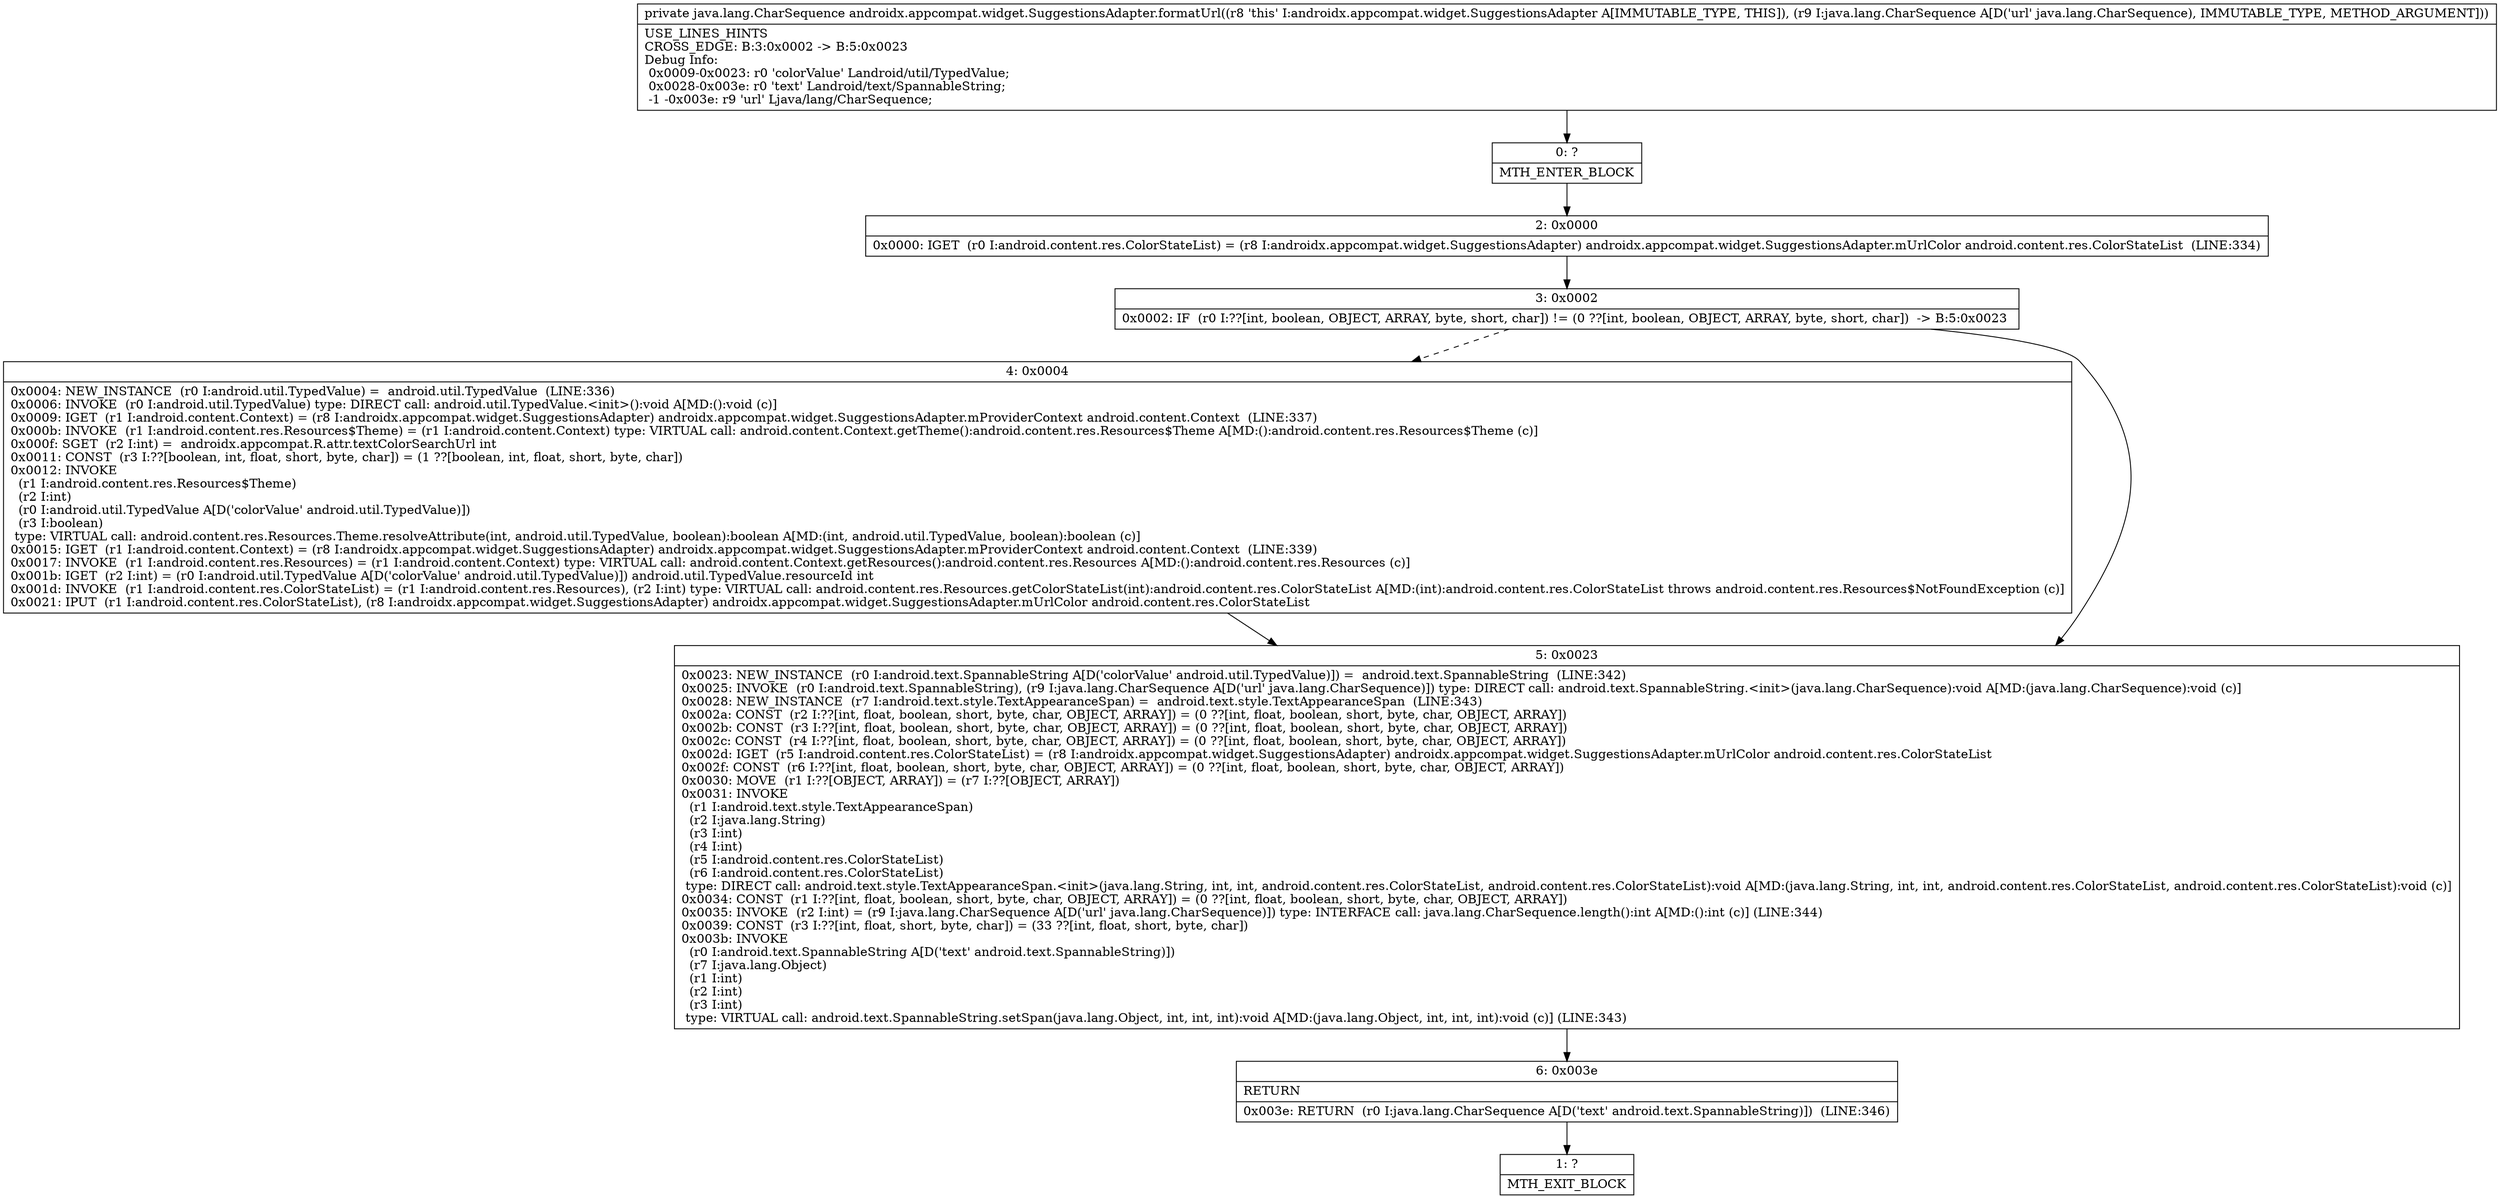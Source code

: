 digraph "CFG forandroidx.appcompat.widget.SuggestionsAdapter.formatUrl(Ljava\/lang\/CharSequence;)Ljava\/lang\/CharSequence;" {
Node_0 [shape=record,label="{0\:\ ?|MTH_ENTER_BLOCK\l}"];
Node_2 [shape=record,label="{2\:\ 0x0000|0x0000: IGET  (r0 I:android.content.res.ColorStateList) = (r8 I:androidx.appcompat.widget.SuggestionsAdapter) androidx.appcompat.widget.SuggestionsAdapter.mUrlColor android.content.res.ColorStateList  (LINE:334)\l}"];
Node_3 [shape=record,label="{3\:\ 0x0002|0x0002: IF  (r0 I:??[int, boolean, OBJECT, ARRAY, byte, short, char]) != (0 ??[int, boolean, OBJECT, ARRAY, byte, short, char])  \-\> B:5:0x0023 \l}"];
Node_4 [shape=record,label="{4\:\ 0x0004|0x0004: NEW_INSTANCE  (r0 I:android.util.TypedValue) =  android.util.TypedValue  (LINE:336)\l0x0006: INVOKE  (r0 I:android.util.TypedValue) type: DIRECT call: android.util.TypedValue.\<init\>():void A[MD:():void (c)]\l0x0009: IGET  (r1 I:android.content.Context) = (r8 I:androidx.appcompat.widget.SuggestionsAdapter) androidx.appcompat.widget.SuggestionsAdapter.mProviderContext android.content.Context  (LINE:337)\l0x000b: INVOKE  (r1 I:android.content.res.Resources$Theme) = (r1 I:android.content.Context) type: VIRTUAL call: android.content.Context.getTheme():android.content.res.Resources$Theme A[MD:():android.content.res.Resources$Theme (c)]\l0x000f: SGET  (r2 I:int) =  androidx.appcompat.R.attr.textColorSearchUrl int \l0x0011: CONST  (r3 I:??[boolean, int, float, short, byte, char]) = (1 ??[boolean, int, float, short, byte, char]) \l0x0012: INVOKE  \l  (r1 I:android.content.res.Resources$Theme)\l  (r2 I:int)\l  (r0 I:android.util.TypedValue A[D('colorValue' android.util.TypedValue)])\l  (r3 I:boolean)\l type: VIRTUAL call: android.content.res.Resources.Theme.resolveAttribute(int, android.util.TypedValue, boolean):boolean A[MD:(int, android.util.TypedValue, boolean):boolean (c)]\l0x0015: IGET  (r1 I:android.content.Context) = (r8 I:androidx.appcompat.widget.SuggestionsAdapter) androidx.appcompat.widget.SuggestionsAdapter.mProviderContext android.content.Context  (LINE:339)\l0x0017: INVOKE  (r1 I:android.content.res.Resources) = (r1 I:android.content.Context) type: VIRTUAL call: android.content.Context.getResources():android.content.res.Resources A[MD:():android.content.res.Resources (c)]\l0x001b: IGET  (r2 I:int) = (r0 I:android.util.TypedValue A[D('colorValue' android.util.TypedValue)]) android.util.TypedValue.resourceId int \l0x001d: INVOKE  (r1 I:android.content.res.ColorStateList) = (r1 I:android.content.res.Resources), (r2 I:int) type: VIRTUAL call: android.content.res.Resources.getColorStateList(int):android.content.res.ColorStateList A[MD:(int):android.content.res.ColorStateList throws android.content.res.Resources$NotFoundException (c)]\l0x0021: IPUT  (r1 I:android.content.res.ColorStateList), (r8 I:androidx.appcompat.widget.SuggestionsAdapter) androidx.appcompat.widget.SuggestionsAdapter.mUrlColor android.content.res.ColorStateList \l}"];
Node_5 [shape=record,label="{5\:\ 0x0023|0x0023: NEW_INSTANCE  (r0 I:android.text.SpannableString A[D('colorValue' android.util.TypedValue)]) =  android.text.SpannableString  (LINE:342)\l0x0025: INVOKE  (r0 I:android.text.SpannableString), (r9 I:java.lang.CharSequence A[D('url' java.lang.CharSequence)]) type: DIRECT call: android.text.SpannableString.\<init\>(java.lang.CharSequence):void A[MD:(java.lang.CharSequence):void (c)]\l0x0028: NEW_INSTANCE  (r7 I:android.text.style.TextAppearanceSpan) =  android.text.style.TextAppearanceSpan  (LINE:343)\l0x002a: CONST  (r2 I:??[int, float, boolean, short, byte, char, OBJECT, ARRAY]) = (0 ??[int, float, boolean, short, byte, char, OBJECT, ARRAY]) \l0x002b: CONST  (r3 I:??[int, float, boolean, short, byte, char, OBJECT, ARRAY]) = (0 ??[int, float, boolean, short, byte, char, OBJECT, ARRAY]) \l0x002c: CONST  (r4 I:??[int, float, boolean, short, byte, char, OBJECT, ARRAY]) = (0 ??[int, float, boolean, short, byte, char, OBJECT, ARRAY]) \l0x002d: IGET  (r5 I:android.content.res.ColorStateList) = (r8 I:androidx.appcompat.widget.SuggestionsAdapter) androidx.appcompat.widget.SuggestionsAdapter.mUrlColor android.content.res.ColorStateList \l0x002f: CONST  (r6 I:??[int, float, boolean, short, byte, char, OBJECT, ARRAY]) = (0 ??[int, float, boolean, short, byte, char, OBJECT, ARRAY]) \l0x0030: MOVE  (r1 I:??[OBJECT, ARRAY]) = (r7 I:??[OBJECT, ARRAY]) \l0x0031: INVOKE  \l  (r1 I:android.text.style.TextAppearanceSpan)\l  (r2 I:java.lang.String)\l  (r3 I:int)\l  (r4 I:int)\l  (r5 I:android.content.res.ColorStateList)\l  (r6 I:android.content.res.ColorStateList)\l type: DIRECT call: android.text.style.TextAppearanceSpan.\<init\>(java.lang.String, int, int, android.content.res.ColorStateList, android.content.res.ColorStateList):void A[MD:(java.lang.String, int, int, android.content.res.ColorStateList, android.content.res.ColorStateList):void (c)]\l0x0034: CONST  (r1 I:??[int, float, boolean, short, byte, char, OBJECT, ARRAY]) = (0 ??[int, float, boolean, short, byte, char, OBJECT, ARRAY]) \l0x0035: INVOKE  (r2 I:int) = (r9 I:java.lang.CharSequence A[D('url' java.lang.CharSequence)]) type: INTERFACE call: java.lang.CharSequence.length():int A[MD:():int (c)] (LINE:344)\l0x0039: CONST  (r3 I:??[int, float, short, byte, char]) = (33 ??[int, float, short, byte, char]) \l0x003b: INVOKE  \l  (r0 I:android.text.SpannableString A[D('text' android.text.SpannableString)])\l  (r7 I:java.lang.Object)\l  (r1 I:int)\l  (r2 I:int)\l  (r3 I:int)\l type: VIRTUAL call: android.text.SpannableString.setSpan(java.lang.Object, int, int, int):void A[MD:(java.lang.Object, int, int, int):void (c)] (LINE:343)\l}"];
Node_6 [shape=record,label="{6\:\ 0x003e|RETURN\l|0x003e: RETURN  (r0 I:java.lang.CharSequence A[D('text' android.text.SpannableString)])  (LINE:346)\l}"];
Node_1 [shape=record,label="{1\:\ ?|MTH_EXIT_BLOCK\l}"];
MethodNode[shape=record,label="{private java.lang.CharSequence androidx.appcompat.widget.SuggestionsAdapter.formatUrl((r8 'this' I:androidx.appcompat.widget.SuggestionsAdapter A[IMMUTABLE_TYPE, THIS]), (r9 I:java.lang.CharSequence A[D('url' java.lang.CharSequence), IMMUTABLE_TYPE, METHOD_ARGUMENT]))  | USE_LINES_HINTS\lCROSS_EDGE: B:3:0x0002 \-\> B:5:0x0023\lDebug Info:\l  0x0009\-0x0023: r0 'colorValue' Landroid\/util\/TypedValue;\l  0x0028\-0x003e: r0 'text' Landroid\/text\/SpannableString;\l  \-1 \-0x003e: r9 'url' Ljava\/lang\/CharSequence;\l}"];
MethodNode -> Node_0;Node_0 -> Node_2;
Node_2 -> Node_3;
Node_3 -> Node_4[style=dashed];
Node_3 -> Node_5;
Node_4 -> Node_5;
Node_5 -> Node_6;
Node_6 -> Node_1;
}


